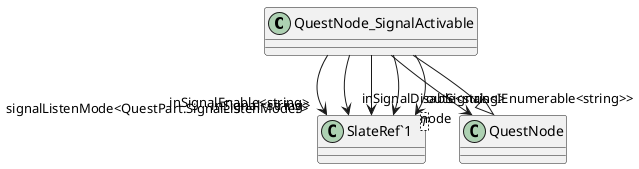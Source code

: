 @startuml
class QuestNode_SignalActivable {
}
class "SlateRef`1"<T> {
}
QuestNode <|-- QuestNode_SignalActivable
QuestNode_SignalActivable --> "inSignalEnable<string>" "SlateRef`1"
QuestNode_SignalActivable --> "inSignalDisable<string>" "SlateRef`1"
QuestNode_SignalActivable --> "inSignal<string>" "SlateRef`1"
QuestNode_SignalActivable --> "outSignals<IEnumerable<string>>" "SlateRef`1"
QuestNode_SignalActivable --> "node" QuestNode
QuestNode_SignalActivable --> "signalListenMode<QuestPart.SignalListenMode?>" "SlateRef`1"
@enduml
